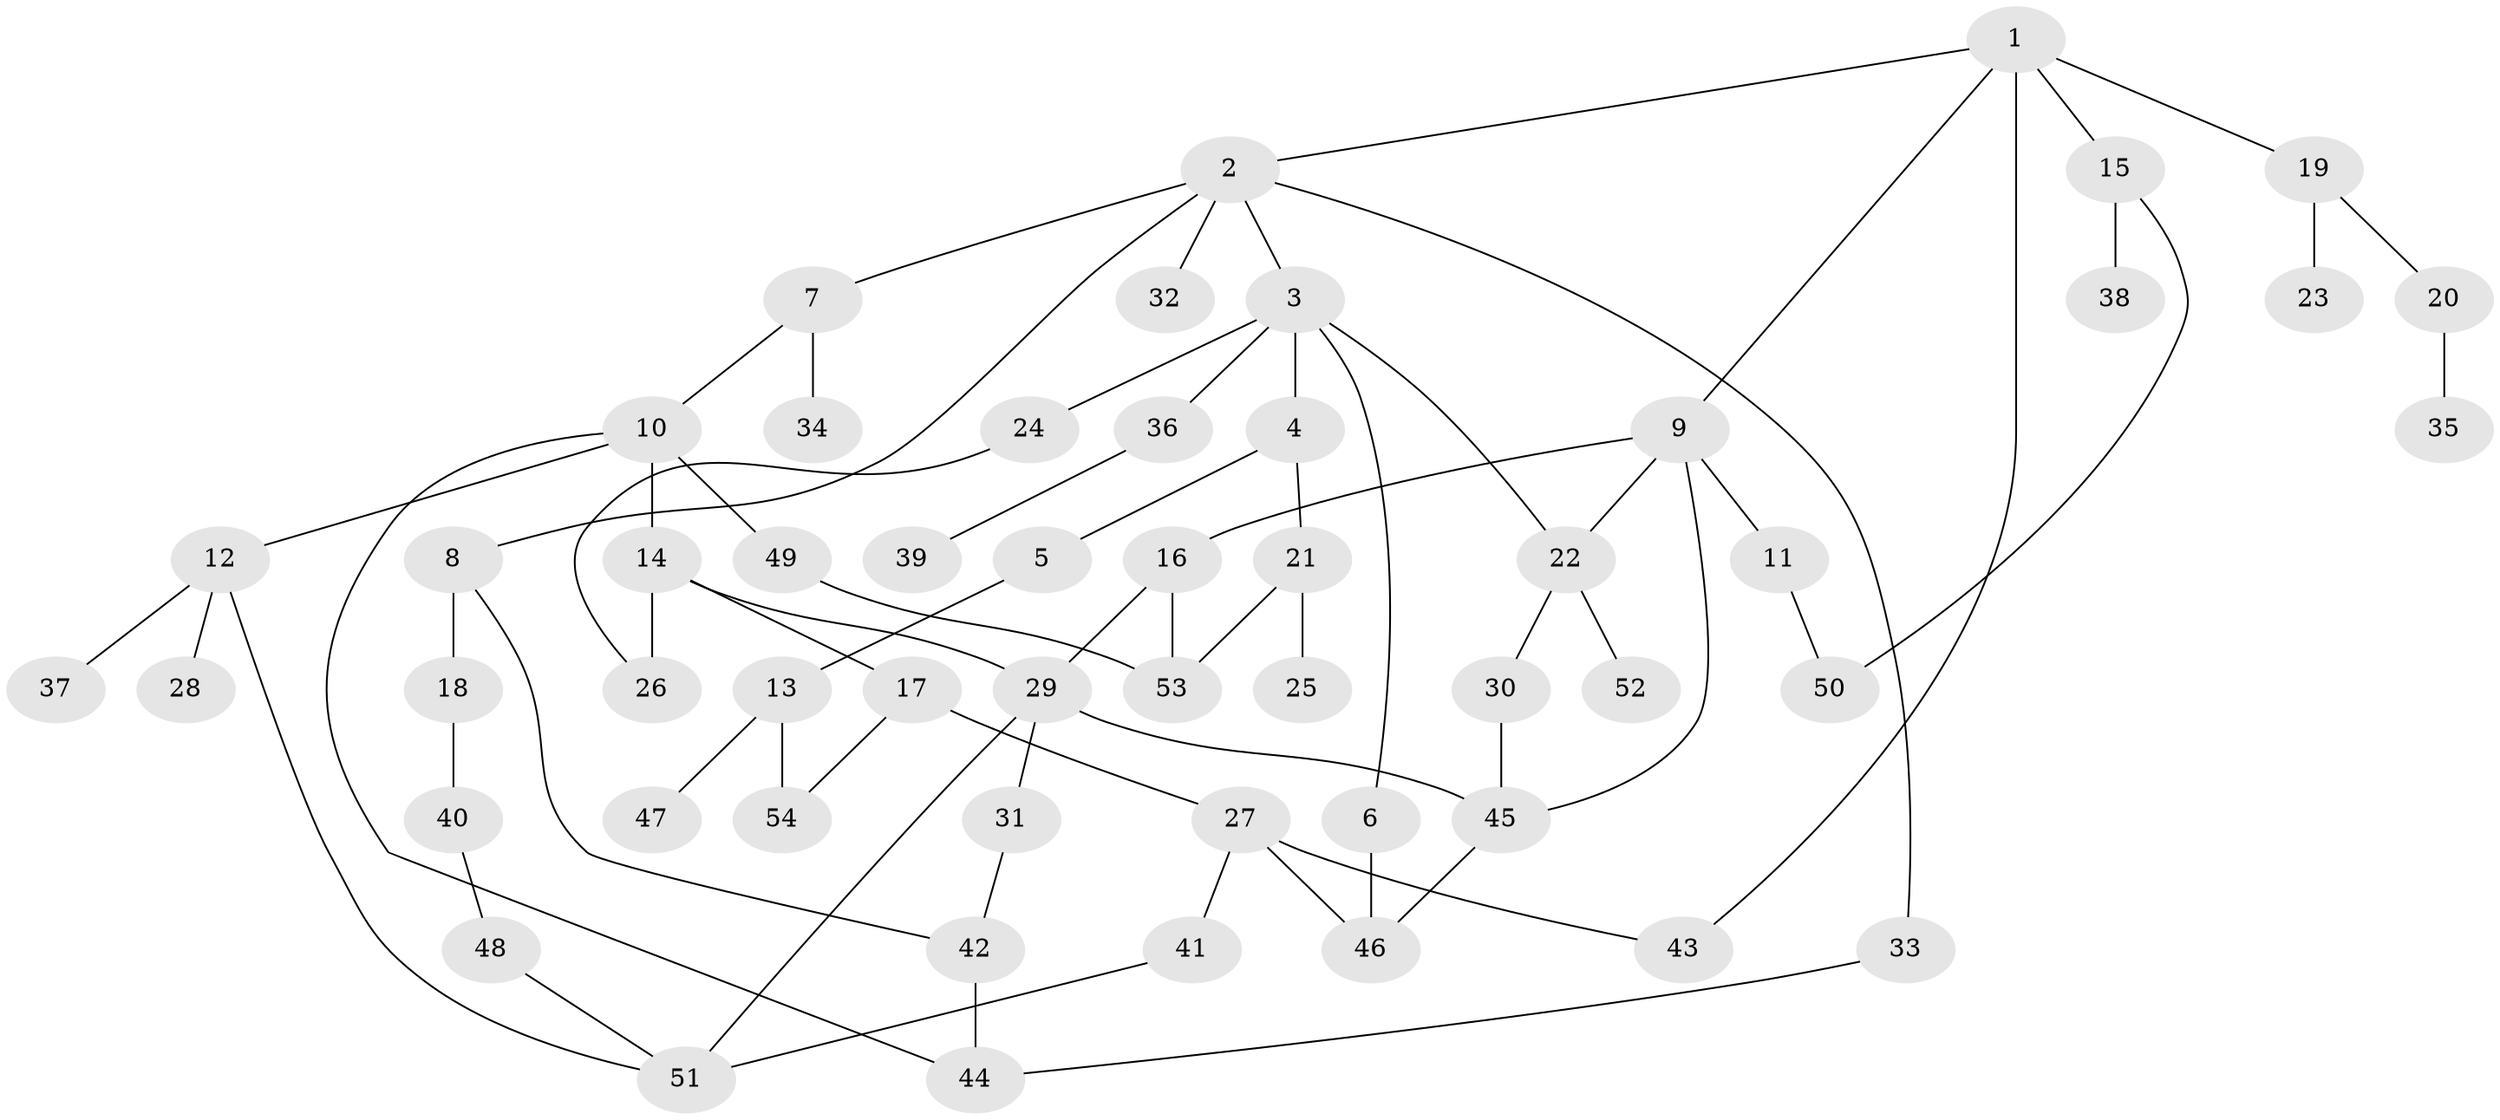 // coarse degree distribution, {3: 0.18181818181818182, 2: 0.36363636363636365, 6: 0.09090909090909091, 5: 0.13636363636363635, 7: 0.045454545454545456, 1: 0.09090909090909091, 4: 0.09090909090909091}
// Generated by graph-tools (version 1.1) at 2025/36/03/04/25 23:36:03]
// undirected, 54 vertices, 71 edges
graph export_dot {
  node [color=gray90,style=filled];
  1;
  2;
  3;
  4;
  5;
  6;
  7;
  8;
  9;
  10;
  11;
  12;
  13;
  14;
  15;
  16;
  17;
  18;
  19;
  20;
  21;
  22;
  23;
  24;
  25;
  26;
  27;
  28;
  29;
  30;
  31;
  32;
  33;
  34;
  35;
  36;
  37;
  38;
  39;
  40;
  41;
  42;
  43;
  44;
  45;
  46;
  47;
  48;
  49;
  50;
  51;
  52;
  53;
  54;
  1 -- 2;
  1 -- 9;
  1 -- 15;
  1 -- 19;
  1 -- 43;
  2 -- 3;
  2 -- 7;
  2 -- 8;
  2 -- 32;
  2 -- 33;
  3 -- 4;
  3 -- 6;
  3 -- 22;
  3 -- 24;
  3 -- 36;
  4 -- 5;
  4 -- 21;
  5 -- 13;
  6 -- 46;
  7 -- 10;
  7 -- 34;
  8 -- 18;
  8 -- 42;
  9 -- 11;
  9 -- 16;
  9 -- 45;
  9 -- 22;
  10 -- 12;
  10 -- 14;
  10 -- 49;
  10 -- 44;
  11 -- 50;
  12 -- 28;
  12 -- 37;
  12 -- 51;
  13 -- 47;
  13 -- 54;
  14 -- 17;
  14 -- 29;
  14 -- 26;
  15 -- 38;
  15 -- 50;
  16 -- 29;
  16 -- 53;
  17 -- 27;
  17 -- 54;
  18 -- 40;
  19 -- 20;
  19 -- 23;
  20 -- 35;
  21 -- 25;
  21 -- 53;
  22 -- 30;
  22 -- 52;
  24 -- 26;
  27 -- 41;
  27 -- 43;
  27 -- 46;
  29 -- 31;
  29 -- 45;
  29 -- 51;
  30 -- 45;
  31 -- 42;
  33 -- 44;
  36 -- 39;
  40 -- 48;
  41 -- 51;
  42 -- 44;
  45 -- 46;
  48 -- 51;
  49 -- 53;
}

